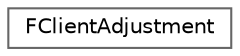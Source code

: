 digraph "Graphical Class Hierarchy"
{
 // INTERACTIVE_SVG=YES
 // LATEX_PDF_SIZE
  bgcolor="transparent";
  edge [fontname=Helvetica,fontsize=10,labelfontname=Helvetica,labelfontsize=10];
  node [fontname=Helvetica,fontsize=10,shape=box,height=0.2,width=0.4];
  rankdir="LR";
  Node0 [id="Node000000",label="FClientAdjustment",height=0.2,width=0.4,color="grey40", fillcolor="white", style="filled",URL="$df/df4/structFClientAdjustment.html",tooltip=" "];
}
